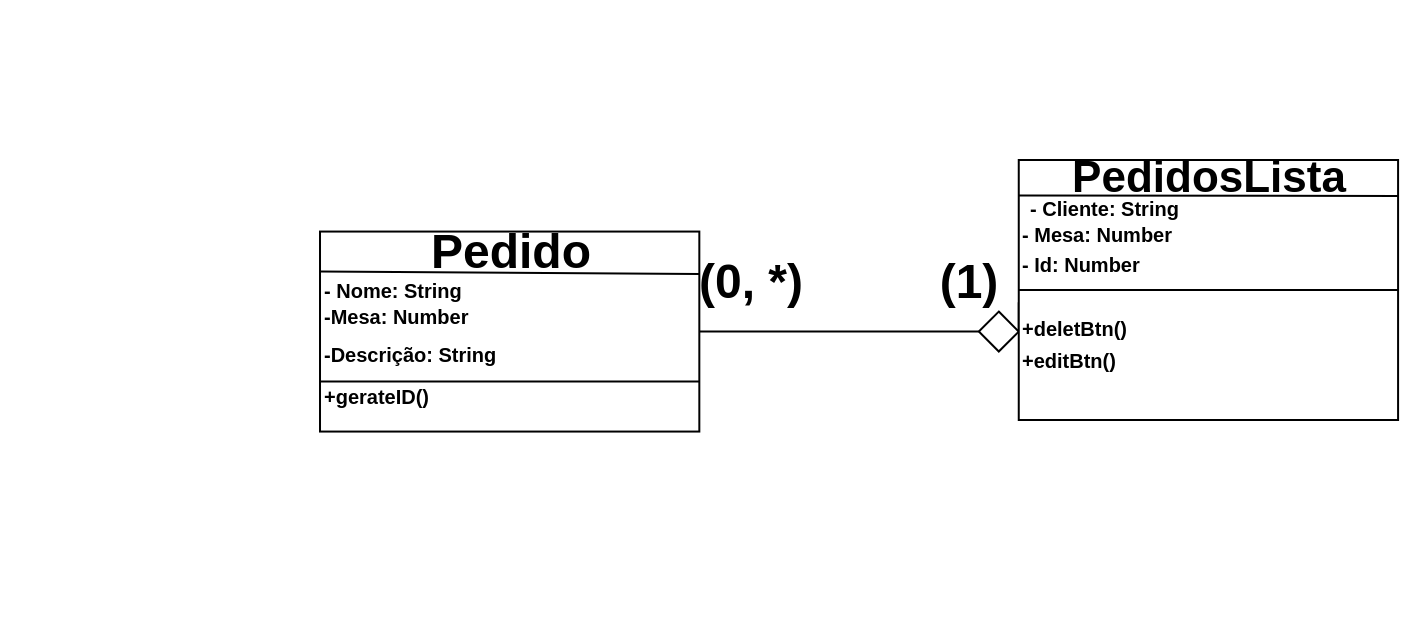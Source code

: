 <mxfile>
    <diagram id="HpUwxvtieIS37iP2yzlN" name="Página-1">
        <mxGraphModel dx="828" dy="474" grid="1" gridSize="10" guides="1" tooltips="1" connect="1" arrows="1" fold="1" page="1" pageScale="1" pageWidth="827" pageHeight="1169" math="0" shadow="0">
            <root>
                <mxCell id="0"/>
                <mxCell id="1" parent="0"/>
                <mxCell id="41" value="" style="group" parent="1" vertex="1" connectable="0">
                    <mxGeometry x="40" y="40" width="699.04" height="320" as="geometry"/>
                </mxCell>
                <mxCell id="90" value="" style="group" vertex="1" connectable="0" parent="41">
                    <mxGeometry x="160.004" y="80" width="539.036" height="180" as="geometry"/>
                </mxCell>
                <mxCell id="17" value="" style="group" parent="90" vertex="1" connectable="0">
                    <mxGeometry y="10" width="189.661" height="170" as="geometry"/>
                </mxCell>
                <mxCell id="2" value="" style="whiteSpace=wrap;html=1;" parent="17" vertex="1">
                    <mxGeometry y="25.78" width="189.661" height="100" as="geometry"/>
                </mxCell>
                <mxCell id="4" value="" style="endArrow=none;html=1;" parent="17" edge="1">
                    <mxGeometry width="50" height="50" relative="1" as="geometry">
                        <mxPoint y="45.78" as="sourcePoint"/>
                        <mxPoint x="189.661" y="47.03" as="targetPoint"/>
                    </mxGeometry>
                </mxCell>
                <mxCell id="5" value="Pedido" style="text;strokeColor=none;fillColor=none;html=1;fontSize=24;fontStyle=1;verticalAlign=middle;align=center;" parent="17" vertex="1">
                    <mxGeometry x="44.92" y="25.78" width="99.821" height="21.25" as="geometry"/>
                </mxCell>
                <mxCell id="6" value="- Nome: String" style="text;strokeColor=none;fillColor=none;html=1;fontSize=10;fontStyle=1;verticalAlign=middle;align=left;" parent="17" vertex="1">
                    <mxGeometry y="43.915" width="79.857" height="21.25" as="geometry"/>
                </mxCell>
                <mxCell id="14" value="-Mesa: Number" style="text;strokeColor=none;fillColor=none;html=1;fontSize=10;fontStyle=1;verticalAlign=middle;align=left;" parent="17" vertex="1">
                    <mxGeometry y="57.654" width="79.857" height="21.25" as="geometry"/>
                </mxCell>
                <mxCell id="42" value="" style="endArrow=none;html=1;fontSize=10;entryX=1;entryY=0.75;entryDx=0;entryDy=0;startSize=0;endSize=0;" parent="17" edge="1" target="2">
                    <mxGeometry width="50" height="50" relative="1" as="geometry">
                        <mxPoint y="100.78" as="sourcePoint"/>
                        <mxPoint x="189.661" y="89.53" as="targetPoint"/>
                    </mxGeometry>
                </mxCell>
                <mxCell id="47" value="+gerateID()" style="text;strokeColor=none;fillColor=none;html=1;fontSize=10;fontStyle=1;verticalAlign=middle;align=left;" parent="17" vertex="1">
                    <mxGeometry y="97.504" width="79.857" height="21.25" as="geometry"/>
                </mxCell>
                <mxCell id="86" value="-Descrição: String" style="text;strokeColor=none;fillColor=none;html=1;fontSize=10;fontStyle=1;verticalAlign=middle;align=left;" parent="17" vertex="1">
                    <mxGeometry y="76.256" width="79.857" height="21.25" as="geometry"/>
                </mxCell>
                <mxCell id="34" value="" style="endArrow=none;html=1;fontSize=10;exitX=1;exitY=0.5;exitDx=0;exitDy=0;entryX=0;entryY=0.5;entryDx=0;entryDy=0;" parent="90" source="2" target="33" edge="1">
                    <mxGeometry width="50" height="50" relative="1" as="geometry">
                        <mxPoint x="169.696" y="85" as="sourcePoint"/>
                        <mxPoint x="349.375" y="85.781" as="targetPoint"/>
                    </mxGeometry>
                </mxCell>
                <mxCell id="33" value="" style="rhombus;whiteSpace=wrap;html=1;fontSize=10;" parent="90" vertex="1">
                    <mxGeometry x="329.411" y="75.78" width="19.964" height="20" as="geometry"/>
                </mxCell>
                <mxCell id="35" value="(0, *)" style="text;strokeColor=none;fillColor=none;html=1;fontSize=24;fontStyle=1;verticalAlign=middle;align=center;" parent="90" vertex="1">
                    <mxGeometry x="189.661" y="45.78" width="49.911" height="30" as="geometry"/>
                </mxCell>
                <mxCell id="36" value="(1)" style="text;strokeColor=none;fillColor=none;html=1;fontSize=24;fontStyle=1;verticalAlign=middle;align=center;" parent="90" vertex="1">
                    <mxGeometry x="299.464" y="45.78" width="49.911" height="30" as="geometry"/>
                </mxCell>
                <mxCell id="56" value="" style="group" parent="90" vertex="1" connectable="0">
                    <mxGeometry x="349.375" width="189.661" height="130" as="geometry"/>
                </mxCell>
                <mxCell id="16" value="" style="endArrow=none;html=1;fontSize=10;exitX=1;exitY=0.5;exitDx=0;exitDy=0;entryX=0;entryY=0.5;entryDx=0;entryDy=0;startArrow=none;" parent="56" source="33" edge="1">
                    <mxGeometry width="50" height="50" relative="1" as="geometry">
                        <mxPoint x="-69.875" y="111.429" as="sourcePoint"/>
                        <mxPoint y="71.152" as="targetPoint"/>
                    </mxGeometry>
                </mxCell>
                <mxCell id="18" value="" style="group" parent="56" vertex="1" connectable="0">
                    <mxGeometry width="189.661" height="130" as="geometry"/>
                </mxCell>
                <mxCell id="19" value="" style="whiteSpace=wrap;html=1;" parent="18" vertex="1">
                    <mxGeometry width="189.661" height="130.0" as="geometry"/>
                </mxCell>
                <mxCell id="20" value="" style="endArrow=none;html=1;exitX=-0.002;exitY=0.137;exitDx=0;exitDy=0;exitPerimeter=0;" parent="18" source="19" edge="1">
                    <mxGeometry width="50" height="50" relative="1" as="geometry">
                        <mxPoint x="169.696" y="20.312" as="sourcePoint"/>
                        <mxPoint x="189.661" y="18" as="targetPoint"/>
                    </mxGeometry>
                </mxCell>
                <mxCell id="21" value="&lt;font style=&quot;font-size: 22px;&quot;&gt;PedidosLista&lt;/font&gt;" style="text;strokeColor=none;fillColor=none;html=1;fontSize=24;fontStyle=1;verticalAlign=middle;align=center;" parent="18" vertex="1">
                    <mxGeometry x="44.92" width="99.821" height="16.25" as="geometry"/>
                </mxCell>
                <mxCell id="39" value="+deletBtn()" style="text;strokeColor=none;fillColor=none;html=1;fontSize=10;fontStyle=1;verticalAlign=middle;align=left;" parent="18" vertex="1">
                    <mxGeometry y="75.682" width="79.857" height="16.25" as="geometry"/>
                </mxCell>
                <mxCell id="40" value="+editBtn()" style="text;strokeColor=none;fillColor=none;html=1;fontSize=10;fontStyle=1;verticalAlign=middle;align=left;" parent="18" vertex="1">
                    <mxGeometry y="91.936" width="79.857" height="16.25" as="geometry"/>
                </mxCell>
                <mxCell id="49" value="- Cliente: String" style="text;strokeColor=none;fillColor=none;html=1;fontSize=10;fontStyle=1;verticalAlign=middle;align=left;" parent="18" vertex="1">
                    <mxGeometry x="3.993" y="16.252" width="79.857" height="14.857" as="geometry"/>
                </mxCell>
                <mxCell id="50" value="- Mesa: Number" style="text;strokeColor=none;fillColor=none;html=1;fontSize=10;fontStyle=1;verticalAlign=middle;align=left;" parent="18" vertex="1">
                    <mxGeometry y="29.713" width="79.857" height="14.857" as="geometry"/>
                </mxCell>
                <mxCell id="52" value="- Id: Number" style="text;strokeColor=none;fillColor=none;html=1;fontSize=10;fontStyle=1;verticalAlign=middle;align=left;" parent="18" vertex="1">
                    <mxGeometry y="44.572" width="79.857" height="14.857" as="geometry"/>
                </mxCell>
                <mxCell id="37" value="" style="endArrow=none;html=1;fontSize=10;exitX=0;exitY=0.5;exitDx=0;exitDy=0;entryX=1;entryY=0.5;entryDx=0;entryDy=0;entryPerimeter=0;" parent="18" source="19" target="19" edge="1">
                    <mxGeometry width="50" height="50" relative="1" as="geometry">
                        <mxPoint x="29.946" y="111.429" as="sourcePoint"/>
                        <mxPoint x="79.857" y="74.286" as="targetPoint"/>
                    </mxGeometry>
                </mxCell>
            </root>
        </mxGraphModel>
    </diagram>
</mxfile>